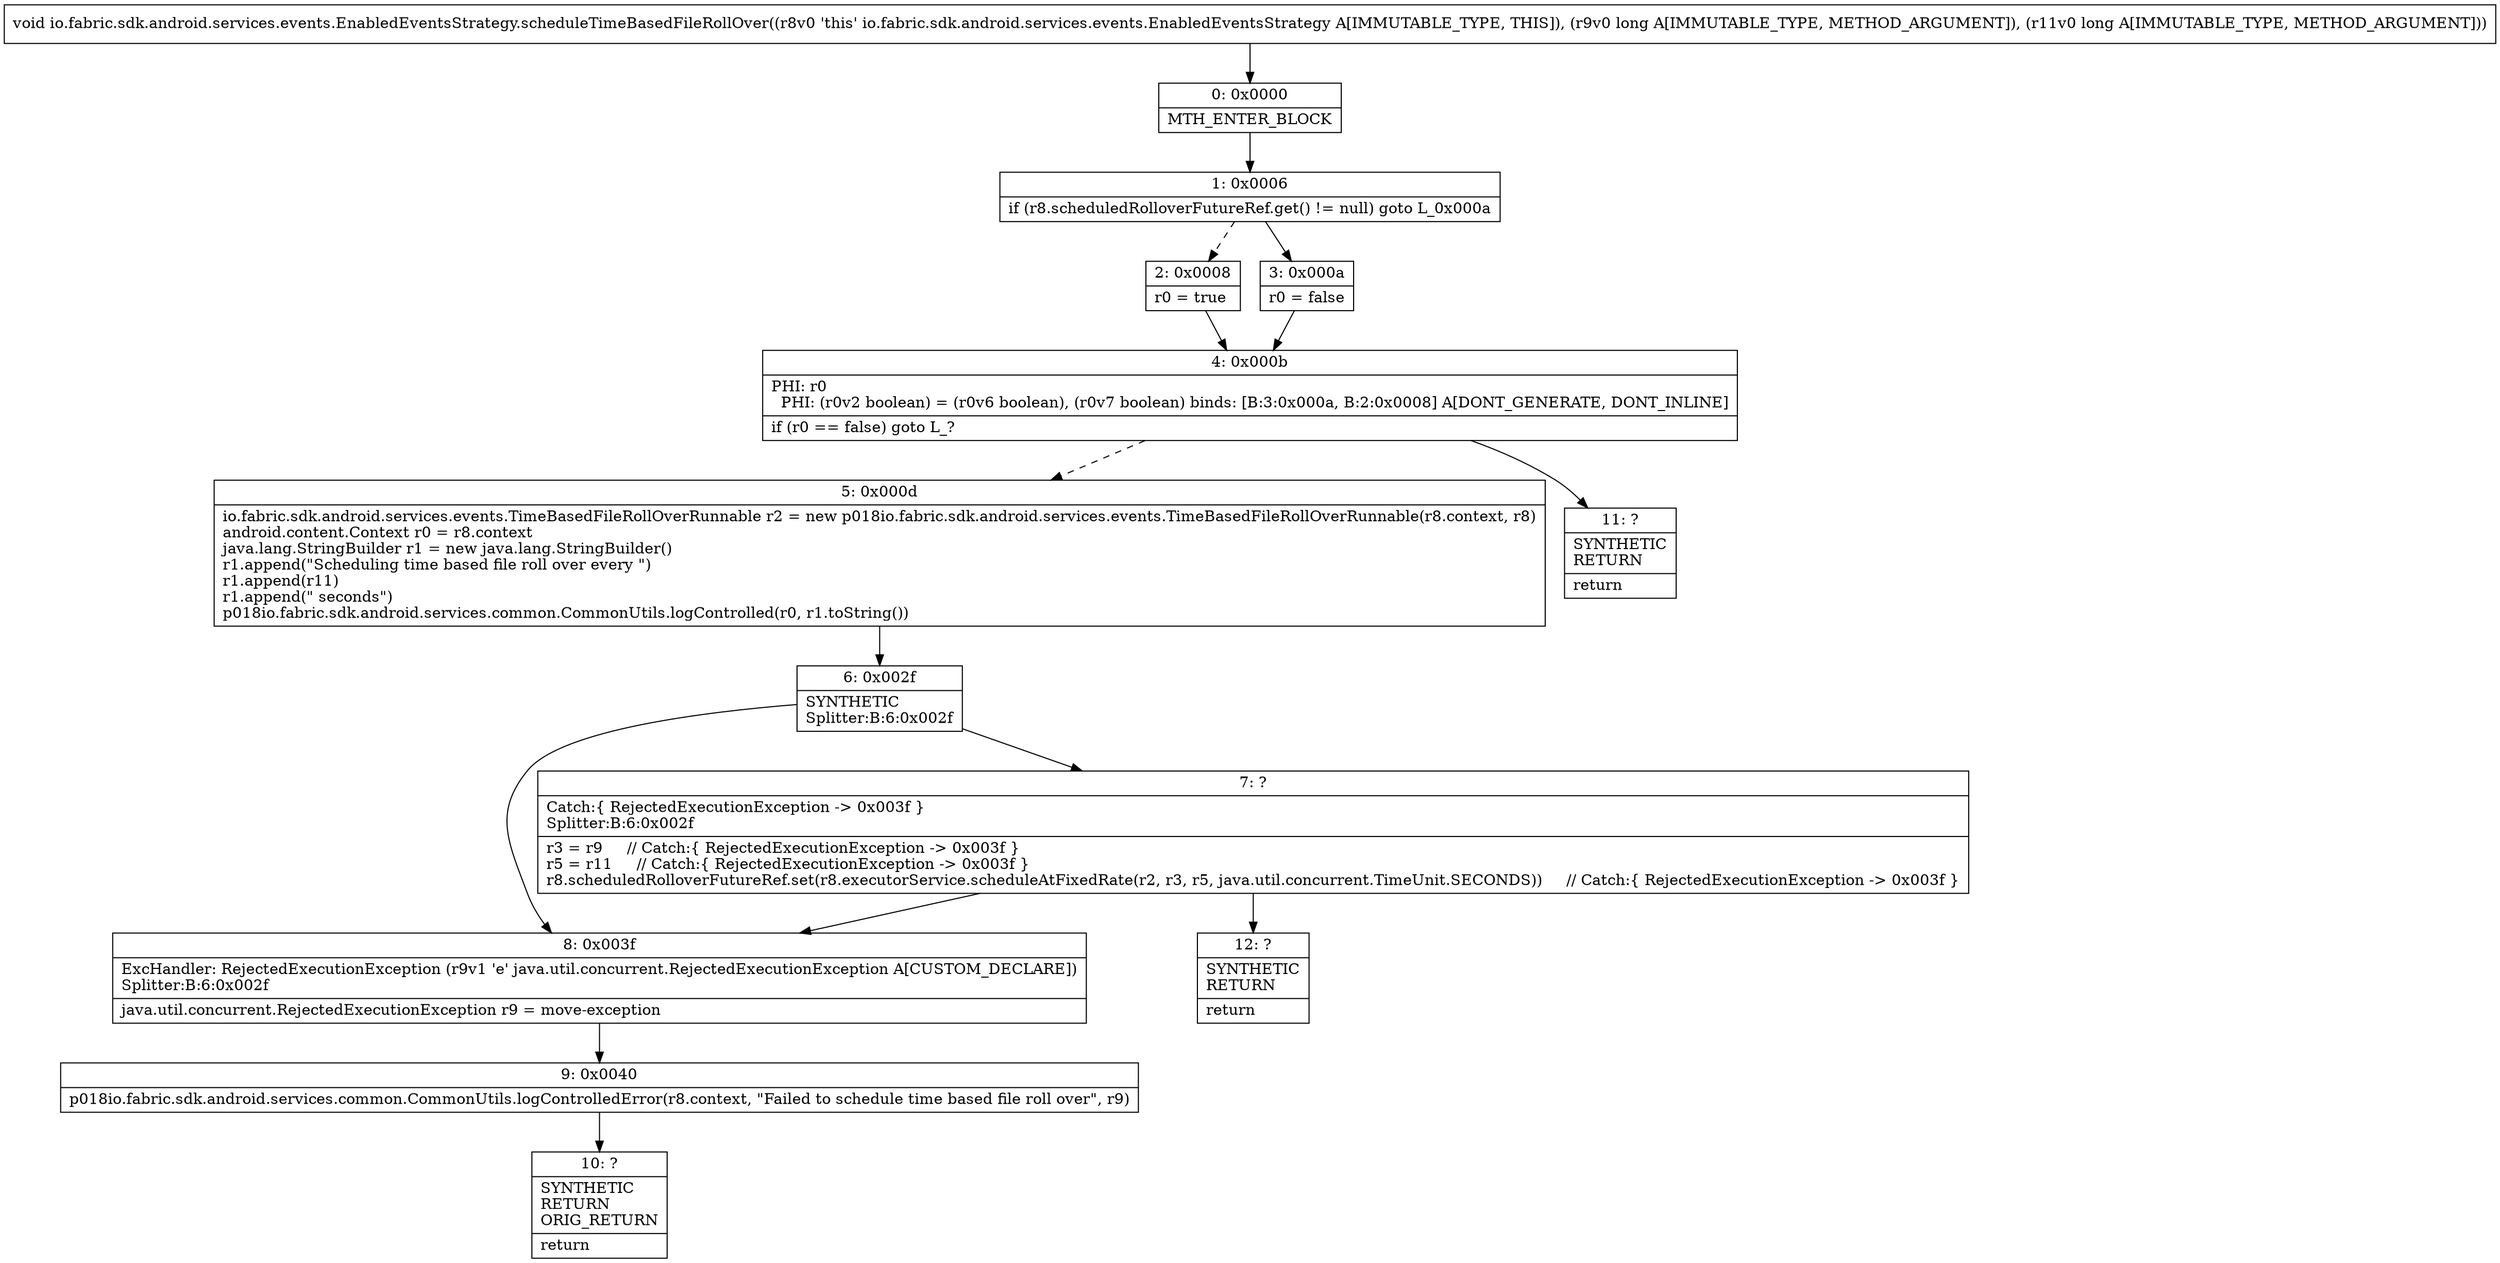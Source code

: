 digraph "CFG forio.fabric.sdk.android.services.events.EnabledEventsStrategy.scheduleTimeBasedFileRollOver(JJ)V" {
Node_0 [shape=record,label="{0\:\ 0x0000|MTH_ENTER_BLOCK\l}"];
Node_1 [shape=record,label="{1\:\ 0x0006|if (r8.scheduledRolloverFutureRef.get() != null) goto L_0x000a\l}"];
Node_2 [shape=record,label="{2\:\ 0x0008|r0 = true\l}"];
Node_3 [shape=record,label="{3\:\ 0x000a|r0 = false\l}"];
Node_4 [shape=record,label="{4\:\ 0x000b|PHI: r0 \l  PHI: (r0v2 boolean) = (r0v6 boolean), (r0v7 boolean) binds: [B:3:0x000a, B:2:0x0008] A[DONT_GENERATE, DONT_INLINE]\l|if (r0 == false) goto L_?\l}"];
Node_5 [shape=record,label="{5\:\ 0x000d|io.fabric.sdk.android.services.events.TimeBasedFileRollOverRunnable r2 = new p018io.fabric.sdk.android.services.events.TimeBasedFileRollOverRunnable(r8.context, r8)\landroid.content.Context r0 = r8.context\ljava.lang.StringBuilder r1 = new java.lang.StringBuilder()\lr1.append(\"Scheduling time based file roll over every \")\lr1.append(r11)\lr1.append(\" seconds\")\lp018io.fabric.sdk.android.services.common.CommonUtils.logControlled(r0, r1.toString())\l}"];
Node_6 [shape=record,label="{6\:\ 0x002f|SYNTHETIC\lSplitter:B:6:0x002f\l}"];
Node_7 [shape=record,label="{7\:\ ?|Catch:\{ RejectedExecutionException \-\> 0x003f \}\lSplitter:B:6:0x002f\l|r3 = r9     \/\/ Catch:\{ RejectedExecutionException \-\> 0x003f \}\lr5 = r11     \/\/ Catch:\{ RejectedExecutionException \-\> 0x003f \}\lr8.scheduledRolloverFutureRef.set(r8.executorService.scheduleAtFixedRate(r2, r3, r5, java.util.concurrent.TimeUnit.SECONDS))     \/\/ Catch:\{ RejectedExecutionException \-\> 0x003f \}\l}"];
Node_8 [shape=record,label="{8\:\ 0x003f|ExcHandler: RejectedExecutionException (r9v1 'e' java.util.concurrent.RejectedExecutionException A[CUSTOM_DECLARE])\lSplitter:B:6:0x002f\l|java.util.concurrent.RejectedExecutionException r9 = move\-exception\l}"];
Node_9 [shape=record,label="{9\:\ 0x0040|p018io.fabric.sdk.android.services.common.CommonUtils.logControlledError(r8.context, \"Failed to schedule time based file roll over\", r9)\l}"];
Node_10 [shape=record,label="{10\:\ ?|SYNTHETIC\lRETURN\lORIG_RETURN\l|return\l}"];
Node_11 [shape=record,label="{11\:\ ?|SYNTHETIC\lRETURN\l|return\l}"];
Node_12 [shape=record,label="{12\:\ ?|SYNTHETIC\lRETURN\l|return\l}"];
MethodNode[shape=record,label="{void io.fabric.sdk.android.services.events.EnabledEventsStrategy.scheduleTimeBasedFileRollOver((r8v0 'this' io.fabric.sdk.android.services.events.EnabledEventsStrategy A[IMMUTABLE_TYPE, THIS]), (r9v0 long A[IMMUTABLE_TYPE, METHOD_ARGUMENT]), (r11v0 long A[IMMUTABLE_TYPE, METHOD_ARGUMENT])) }"];
MethodNode -> Node_0;
Node_0 -> Node_1;
Node_1 -> Node_2[style=dashed];
Node_1 -> Node_3;
Node_2 -> Node_4;
Node_3 -> Node_4;
Node_4 -> Node_5[style=dashed];
Node_4 -> Node_11;
Node_5 -> Node_6;
Node_6 -> Node_7;
Node_6 -> Node_8;
Node_7 -> Node_8;
Node_7 -> Node_12;
Node_8 -> Node_9;
Node_9 -> Node_10;
}

